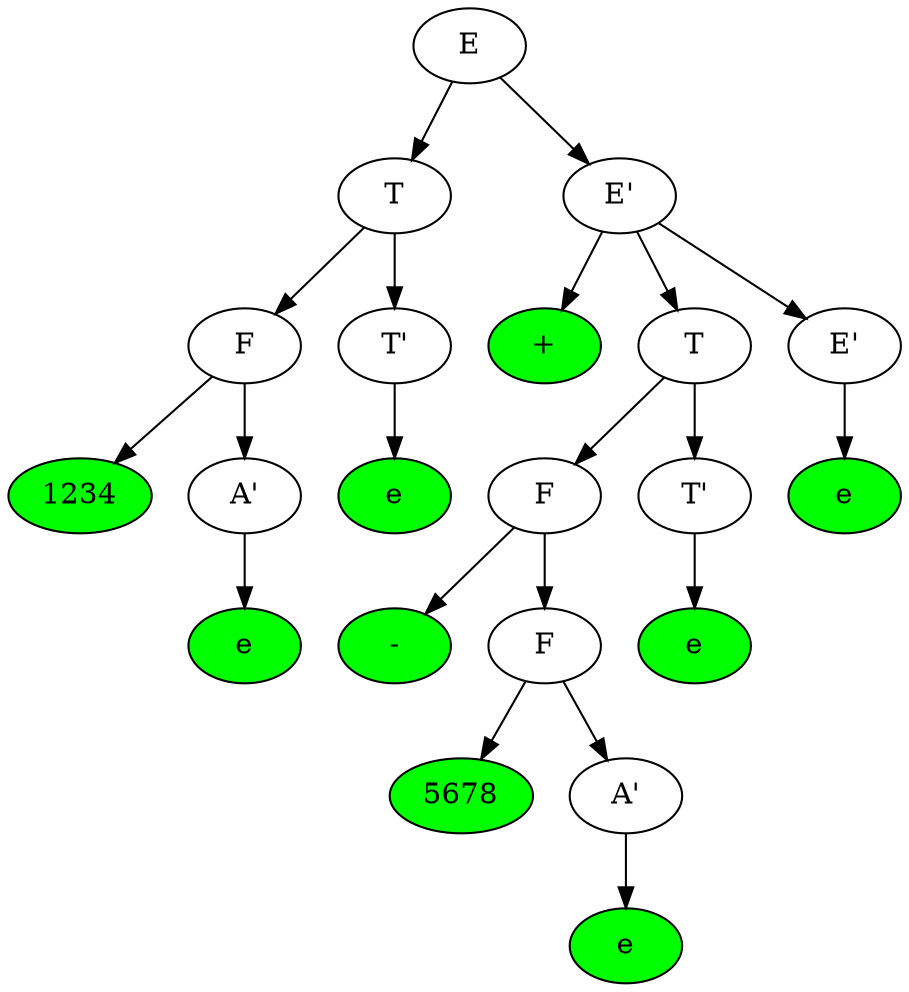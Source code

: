 digraph parseTree {
	ordering=out;
	a_0 [label="E"];
	a_1 [label="T"];
	a_2 [label="F"];
	a_3 [label="1234"; style=filled; fillcolor=green;];
	a_4 [label="A'"];
	a_5 [label="e"; style=filled; fillcolor=green;];
	a_4 -> a_5
	a_2 -> a_3
	a_2 -> a_4
	a_6 [label="T'"];
	a_7 [label="e"; style=filled; fillcolor=green;];
	a_6 -> a_7
	a_1 -> a_2
	a_1 -> a_6
	a_8 [label="E'"];
	a_9 [label="+"; style=filled; fillcolor=green;];
	a_10 [label="T"];
	a_11 [label="F"];
	a_12 [label="-"; style=filled; fillcolor=green;];
	a_13 [label="F"];
	a_14 [label="5678"; style=filled; fillcolor=green;];
	a_15 [label="A'"];
	a_16 [label="e"; style=filled; fillcolor=green;];
	a_15 -> a_16
	a_13 -> a_14
	a_13 -> a_15
	a_11 -> a_12
	a_11 -> a_13
	a_17 [label="T'"];
	a_18 [label="e"; style=filled; fillcolor=green;];
	a_17 -> a_18
	a_10 -> a_11
	a_10 -> a_17
	a_19 [label="E'"];
	a_20 [label="e"; style=filled; fillcolor=green;];
	a_19 -> a_20
	a_8 -> a_9
	a_8 -> a_10
	a_8 -> a_19
	a_0 -> a_1
	a_0 -> a_8
}
